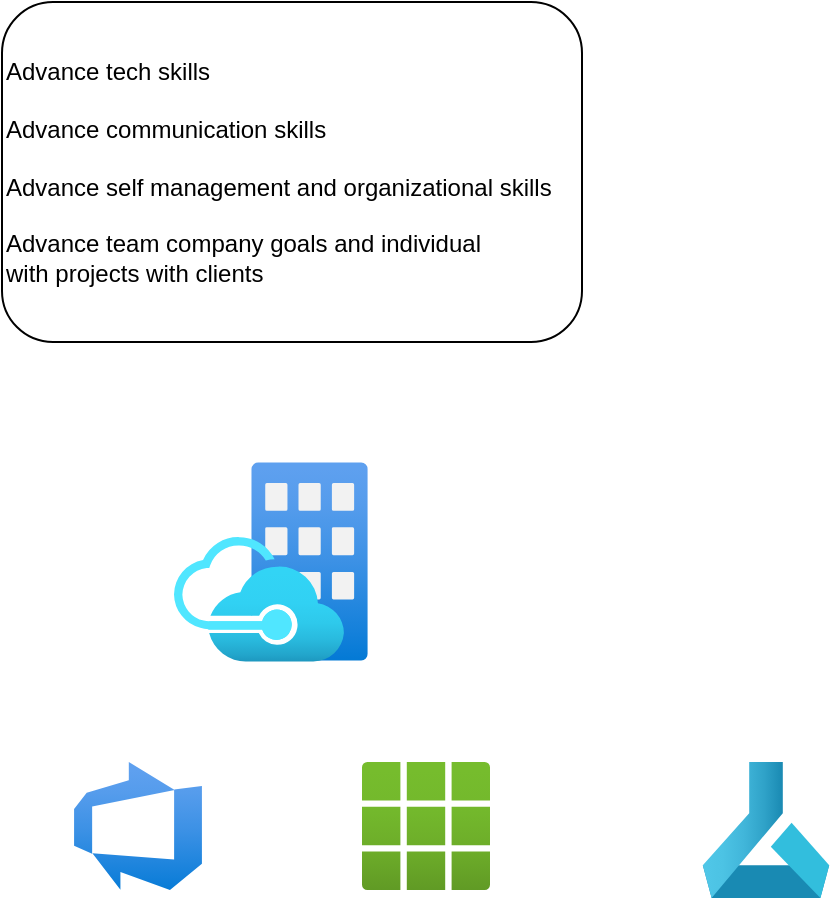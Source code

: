 <mxfile version="20.6.0" type="github">
  <diagram id="Ht1M8jgEwFfnCIfOTk4-" name="Page-1">
    <mxGraphModel dx="1660" dy="1621" grid="1" gridSize="10" guides="1" tooltips="1" connect="1" arrows="1" fold="1" page="1" pageScale="1" pageWidth="1169" pageHeight="827" math="0" shadow="0">
      <root>
        <mxCell id="0" />
        <mxCell id="1" parent="0" />
        <mxCell id="xEK08eEitcbFVY7tsDbx-5" value="Advance tech skills&lt;br&gt;&lt;br&gt;Advance communication skills&lt;br&gt;&lt;br&gt;Advance self management and organizational skills&amp;nbsp;&lt;br&gt;&lt;br&gt;Advance team company goals and individual&lt;br&gt;with projects with clients" style="rounded=1;whiteSpace=wrap;html=1;align=left;" vertex="1" parent="1">
          <mxGeometry x="40" y="-800" width="290" height="170" as="geometry" />
        </mxCell>
        <mxCell id="xEK08eEitcbFVY7tsDbx-6" value="" style="aspect=fixed;html=1;points=[];align=center;image;fontSize=12;image=img/lib/azure2/azure_stack/Azure_Stack.svg;" vertex="1" parent="1">
          <mxGeometry x="126" y="-570" width="96.88" height="100" as="geometry" />
        </mxCell>
        <mxCell id="xEK08eEitcbFVY7tsDbx-7" value="" style="aspect=fixed;html=1;points=[];align=center;image;fontSize=12;image=img/lib/azure2/devops/Azure_DevOps.svg;" vertex="1" parent="1">
          <mxGeometry x="76" y="-420" width="64" height="64" as="geometry" />
        </mxCell>
        <mxCell id="xEK08eEitcbFVY7tsDbx-9" value="" style="aspect=fixed;html=1;points=[];align=center;image;fontSize=12;image=img/lib/azure2/general/All_Resources.svg;" vertex="1" parent="1">
          <mxGeometry x="220" y="-420" width="64" height="64" as="geometry" />
        </mxCell>
        <mxCell id="xEK08eEitcbFVY7tsDbx-10" value="" style="aspect=fixed;html=1;points=[];align=center;image;fontSize=12;image=img/lib/azure2/ai_machine_learning/Machine_Learning.svg;" vertex="1" parent="1">
          <mxGeometry x="390" y="-420" width="64" height="68" as="geometry" />
        </mxCell>
      </root>
    </mxGraphModel>
  </diagram>
</mxfile>
